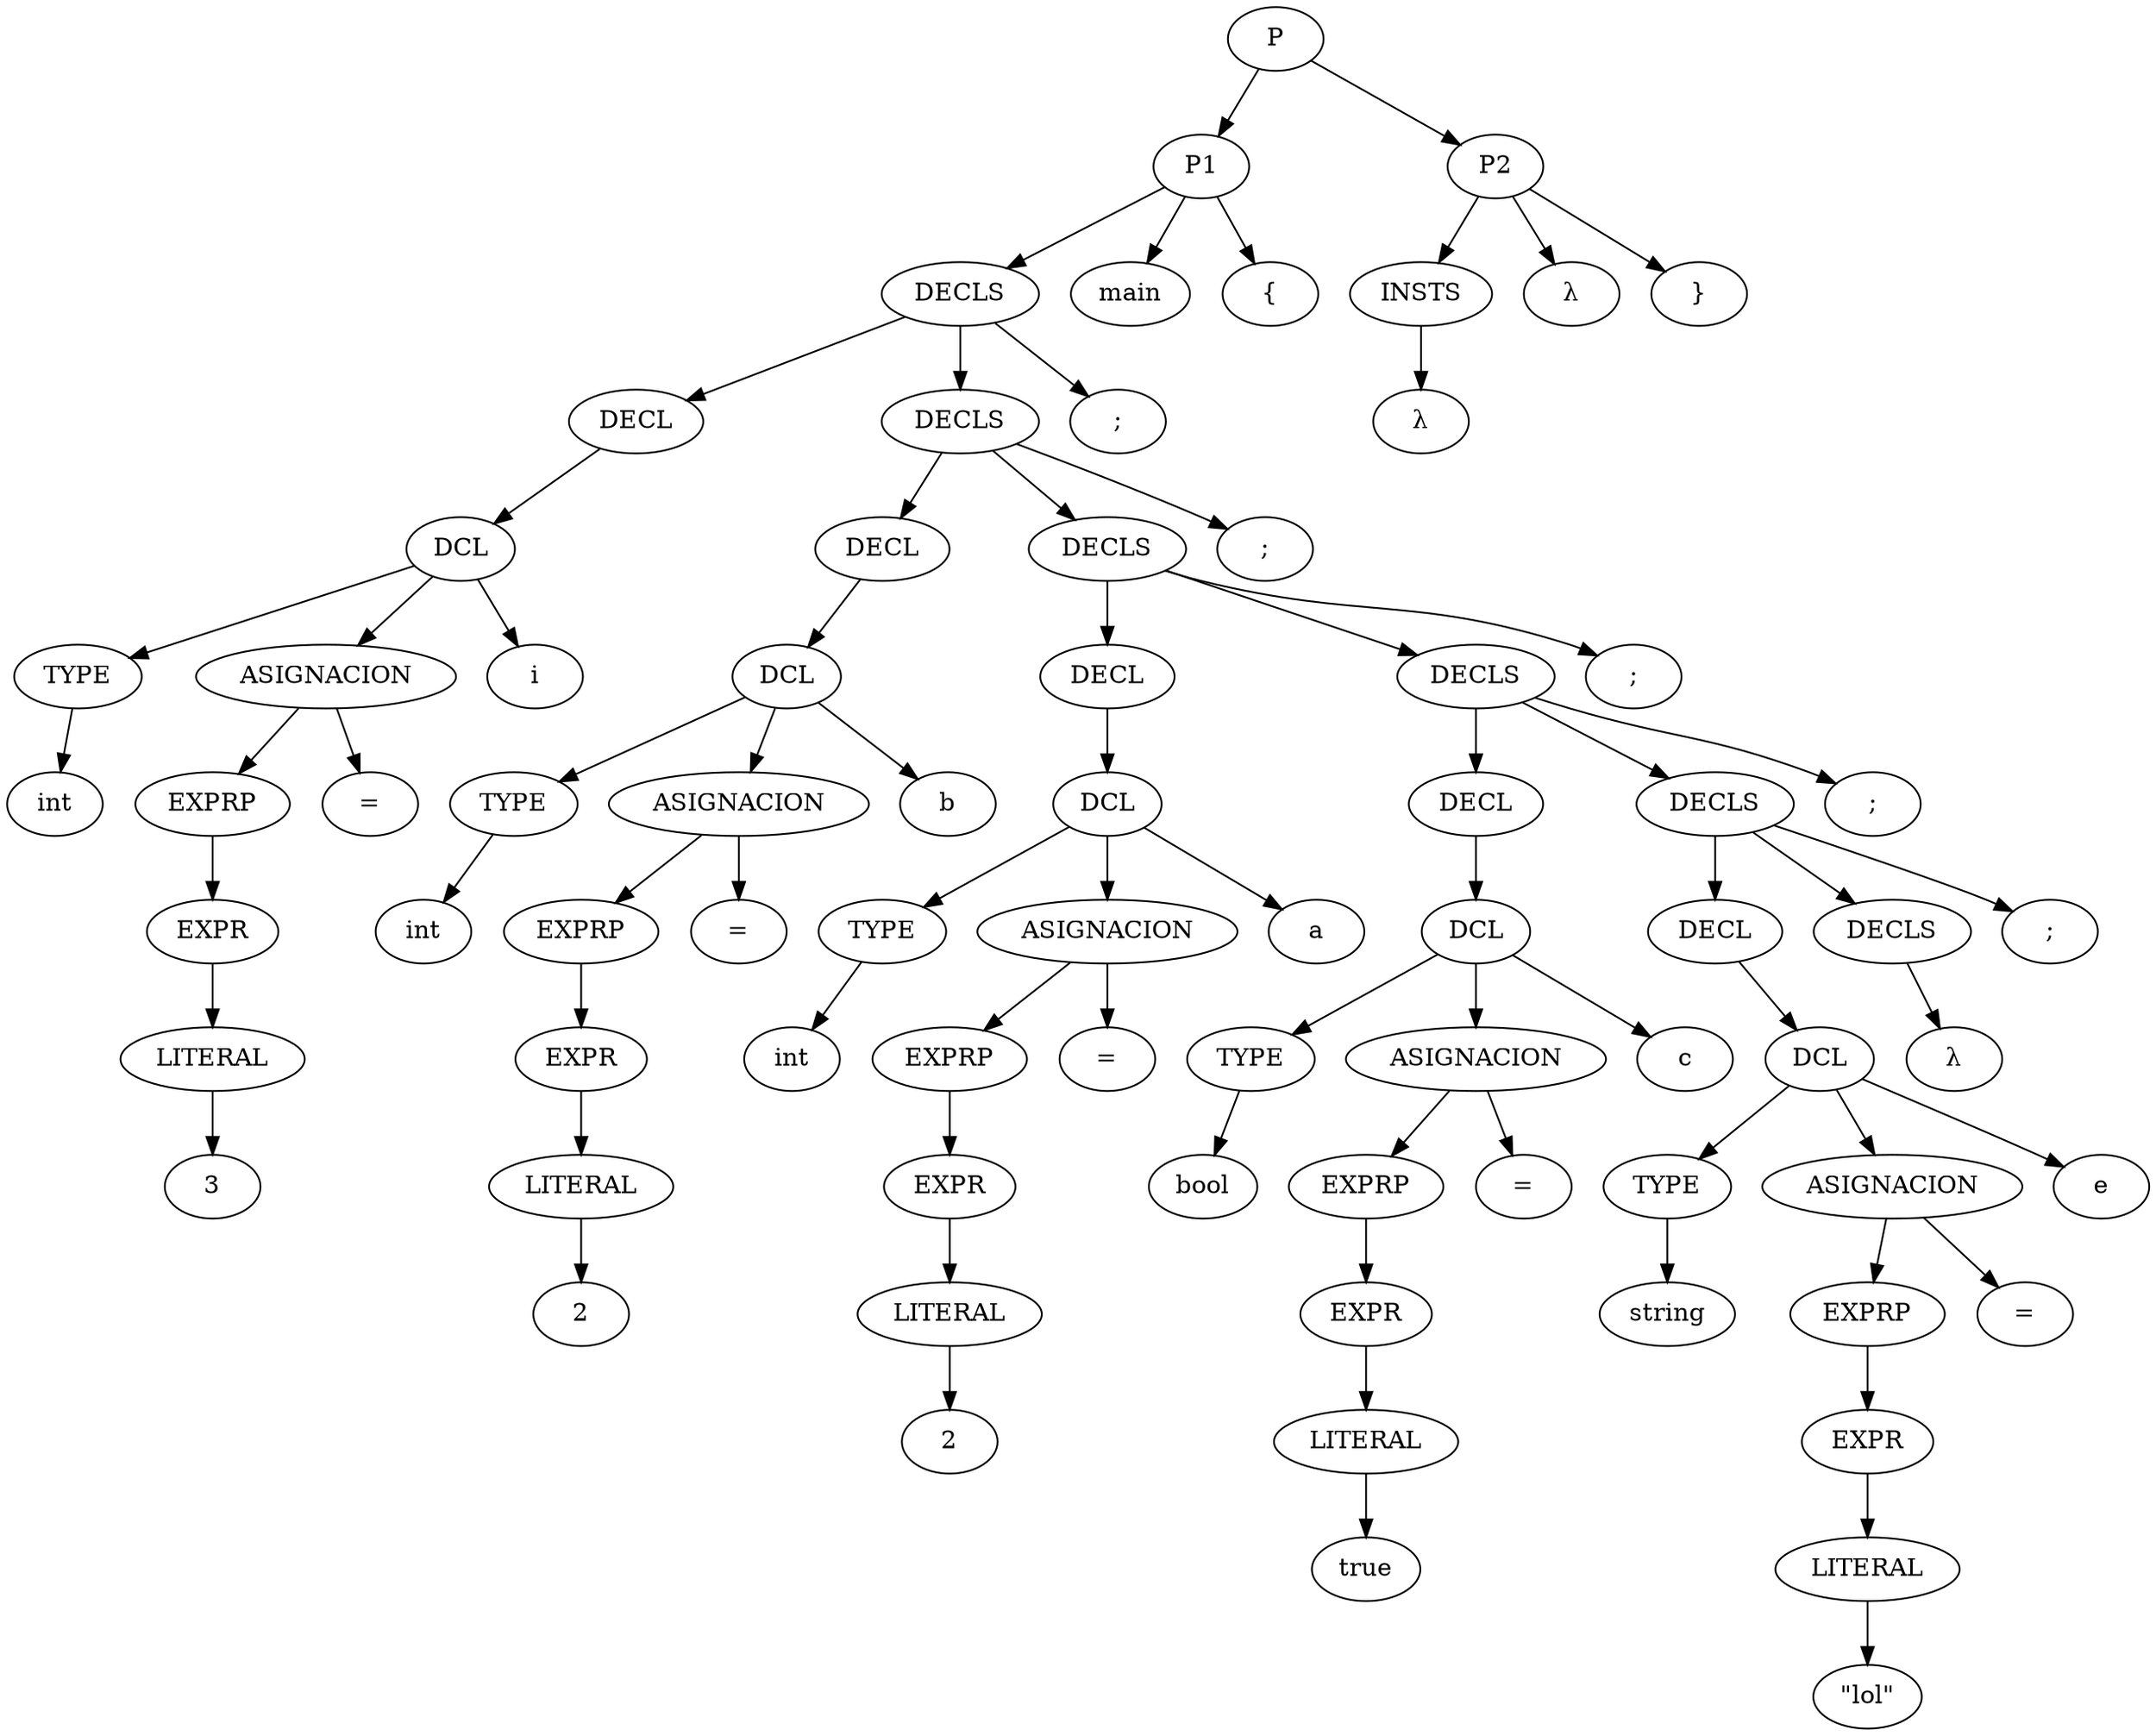 strict digraph G {
  s175 [ label="TYPE" ];
  s176 [ label="int" ];
  s177 [ label="LITERAL" ];
  s178 [ label="3" ];
  s179 [ label="EXPR" ];
  s180 [ label="EXPRP" ];
  s181 [ label="ASIGNACION" ];
  s182 [ label="=" ];
  s183 [ label="DCL" ];
  s184 [ label="i" ];
  s185 [ label="DECL" ];
  s186 [ label="TYPE" ];
  s187 [ label="int" ];
  s188 [ label="LITERAL" ];
  s189 [ label="2" ];
  s190 [ label="EXPR" ];
  s191 [ label="EXPRP" ];
  s192 [ label="ASIGNACION" ];
  s193 [ label="=" ];
  s194 [ label="DCL" ];
  s195 [ label="b" ];
  s196 [ label="DECL" ];
  s197 [ label="TYPE" ];
  s198 [ label="int" ];
  s199 [ label="LITERAL" ];
  s200 [ label="2" ];
  s201 [ label="EXPR" ];
  s202 [ label="EXPRP" ];
  s203 [ label="ASIGNACION" ];
  s204 [ label="=" ];
  s205 [ label="DCL" ];
  s206 [ label="a" ];
  s207 [ label="DECL" ];
  s208 [ label="TYPE" ];
  s209 [ label="bool" ];
  s210 [ label="LITERAL" ];
  s211 [ label="true" ];
  s212 [ label="EXPR" ];
  s213 [ label="EXPRP" ];
  s214 [ label="ASIGNACION" ];
  s215 [ label="=" ];
  s216 [ label="DCL" ];
  s217 [ label="c" ];
  s218 [ label="DECL" ];
  s219 [ label="TYPE" ];
  s220 [ label="string" ];
  s221 [ label="LITERAL" ];
  s222 [ label="\"lol\"" ];
  s223 [ label="EXPR" ];
  s224 [ label="EXPRP" ];
  s225 [ label="ASIGNACION" ];
  s226 [ label="=" ];
  s227 [ label="DCL" ];
  s228 [ label="e" ];
  s229 [ label="DECL" ];
  s230 [ label="DECLS" ];
  s231 [ label="λ" ];
  s232 [ label="DECLS" ];
  s233 [ label=";" ];
  s234 [ label="DECLS" ];
  s235 [ label=";" ];
  s236 [ label="DECLS" ];
  s237 [ label=";" ];
  s238 [ label="DECLS" ];
  s239 [ label=";" ];
  s240 [ label="DECLS" ];
  s241 [ label=";" ];
  s242 [ label="P1" ];
  s243 [ label="main" ];
  s244 [ label="{" ];
  s245 [ label="INSTS" ];
  s246 [ label="λ" ];
  s247 [ label="λ" ];
  s248 [ label="P2" ];
  s249 [ label="}" ];
  s250 [ label="P" ];
  s175 -> s176;
  s177 -> s178;
  s179 -> s177;
  s180 -> s179;
  s181 -> s182;
  s181 -> s180;
  s183 -> s175;
  s183 -> s184;
  s183 -> s181;
  s185 -> s183;
  s186 -> s187;
  s188 -> s189;
  s190 -> s188;
  s191 -> s190;
  s192 -> s193;
  s192 -> s191;
  s194 -> s186;
  s194 -> s195;
  s194 -> s192;
  s196 -> s194;
  s197 -> s198;
  s199 -> s200;
  s201 -> s199;
  s202 -> s201;
  s203 -> s204;
  s203 -> s202;
  s205 -> s197;
  s205 -> s206;
  s205 -> s203;
  s207 -> s205;
  s208 -> s209;
  s210 -> s211;
  s212 -> s210;
  s213 -> s212;
  s214 -> s215;
  s214 -> s213;
  s216 -> s208;
  s216 -> s217;
  s216 -> s214;
  s218 -> s216;
  s219 -> s220;
  s221 -> s222;
  s223 -> s221;
  s224 -> s223;
  s225 -> s226;
  s225 -> s224;
  s227 -> s219;
  s227 -> s228;
  s227 -> s225;
  s229 -> s227;
  s230 -> s231;
  s232 -> s229;
  s232 -> s233;
  s232 -> s230;
  s234 -> s218;
  s234 -> s235;
  s234 -> s232;
  s236 -> s207;
  s236 -> s237;
  s236 -> s234;
  s238 -> s196;
  s238 -> s239;
  s238 -> s236;
  s240 -> s185;
  s240 -> s241;
  s240 -> s238;
  s242 -> s240;
  s242 -> s243;
  s242 -> s244;
  s245 -> s246;
  s248 -> s245;
  s248 -> s249;
  s248 -> s247;
  s250 -> s242;
  s250 -> s248;
}
